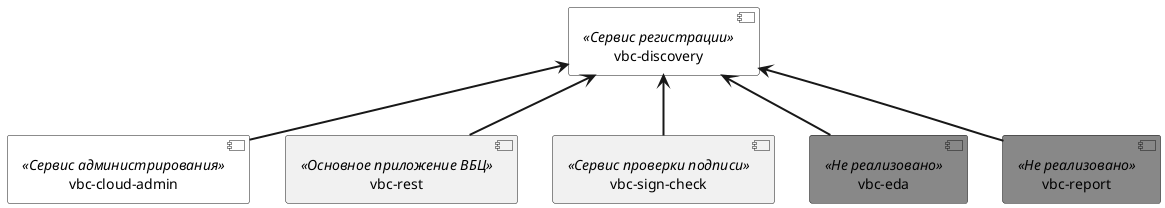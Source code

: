@startuml
'actor user
component [vbc-discovery]<<Сервис регистрации>>#ffffff
component [vbc-cloud-admin]<<Сервис администрирования>>#ffffff
component [vbc-rest]<<Основное приложение ВБЦ>>
component [vbc-sign-check]<<Сервис проверки подписи>>
component [vbc-eda]<<Не реализовано>>#888888
component [vbc-report]<<Не реализовано>>#888888



[vbc-discovery] <==[vbc-cloud-admin]
[vbc-discovery] <==[vbc-rest]
[vbc-discovery] <==[vbc-sign-check]
[vbc-discovery] <==[vbc-report]
[vbc-discovery] <==[vbc-eda]





@enduml